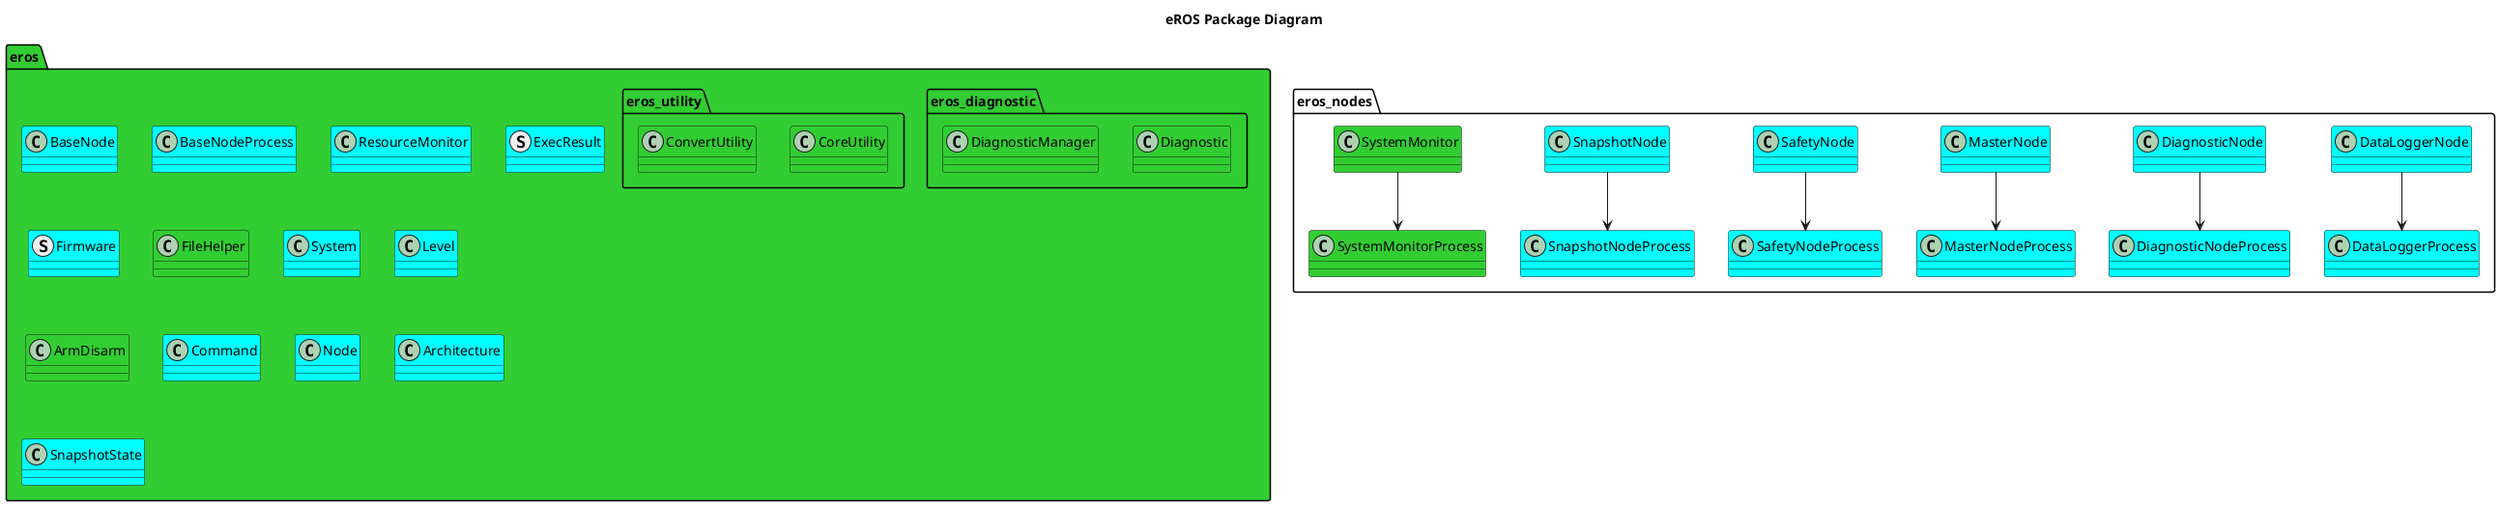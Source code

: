 @startuml
title eROS Package Diagram
package eros #LimeGreen {
    class BaseNode #Cyan
    class BaseNodeProcess #Cyan
    
    class ResourceMonitor #Cyan
    struct ExecResult #Cyan
    struct Firmware #Cyan
    class FileHelper #LimeGreen
    class System #Cyan
    class Level #Cyan
    class ArmDisarm #LimeGreen
    class Command #Cyan
    class Node #Cyan
    class Architecture #Cyan
    class SnapshotState #Cyan
    namespace eros_diagnostic #LimeGreen {
        class Diagnostic #LimeGreen
        class DiagnosticManager #LimeGreen
    }
    namespace eros_utility {
        class CoreUtility #LimeGreen
        class ConvertUtility #LimeGreen
    }


}
package eros_nodes {
    class DataLoggerNode #Cyan
    class DataLoggerProcess #Cyan
    DataLoggerNode --> DataLoggerProcess
    class DiagnosticNode #Cyan
    class DiagnosticNodeProcess #Cyan
    DiagnosticNode --> DiagnosticNodeProcess
    class MasterNode #Cyan
    class MasterNodeProcess #Cyan
    MasterNode --> MasterNodeProcess
    class SafetyNode #Cyan
    class SafetyNodeProcess #Cyan
    SafetyNode --> SafetyNodeProcess
    class SnapshotNode #Cyan
    class SnapshotNodeProcess #Cyan
    SnapshotNode --> SnapshotNodeProcess
    class SystemMonitor #LimeGreen
    class SystemMonitorProcess #LimeGreen
    SystemMonitor --> SystemMonitorProcess
}
@enduml